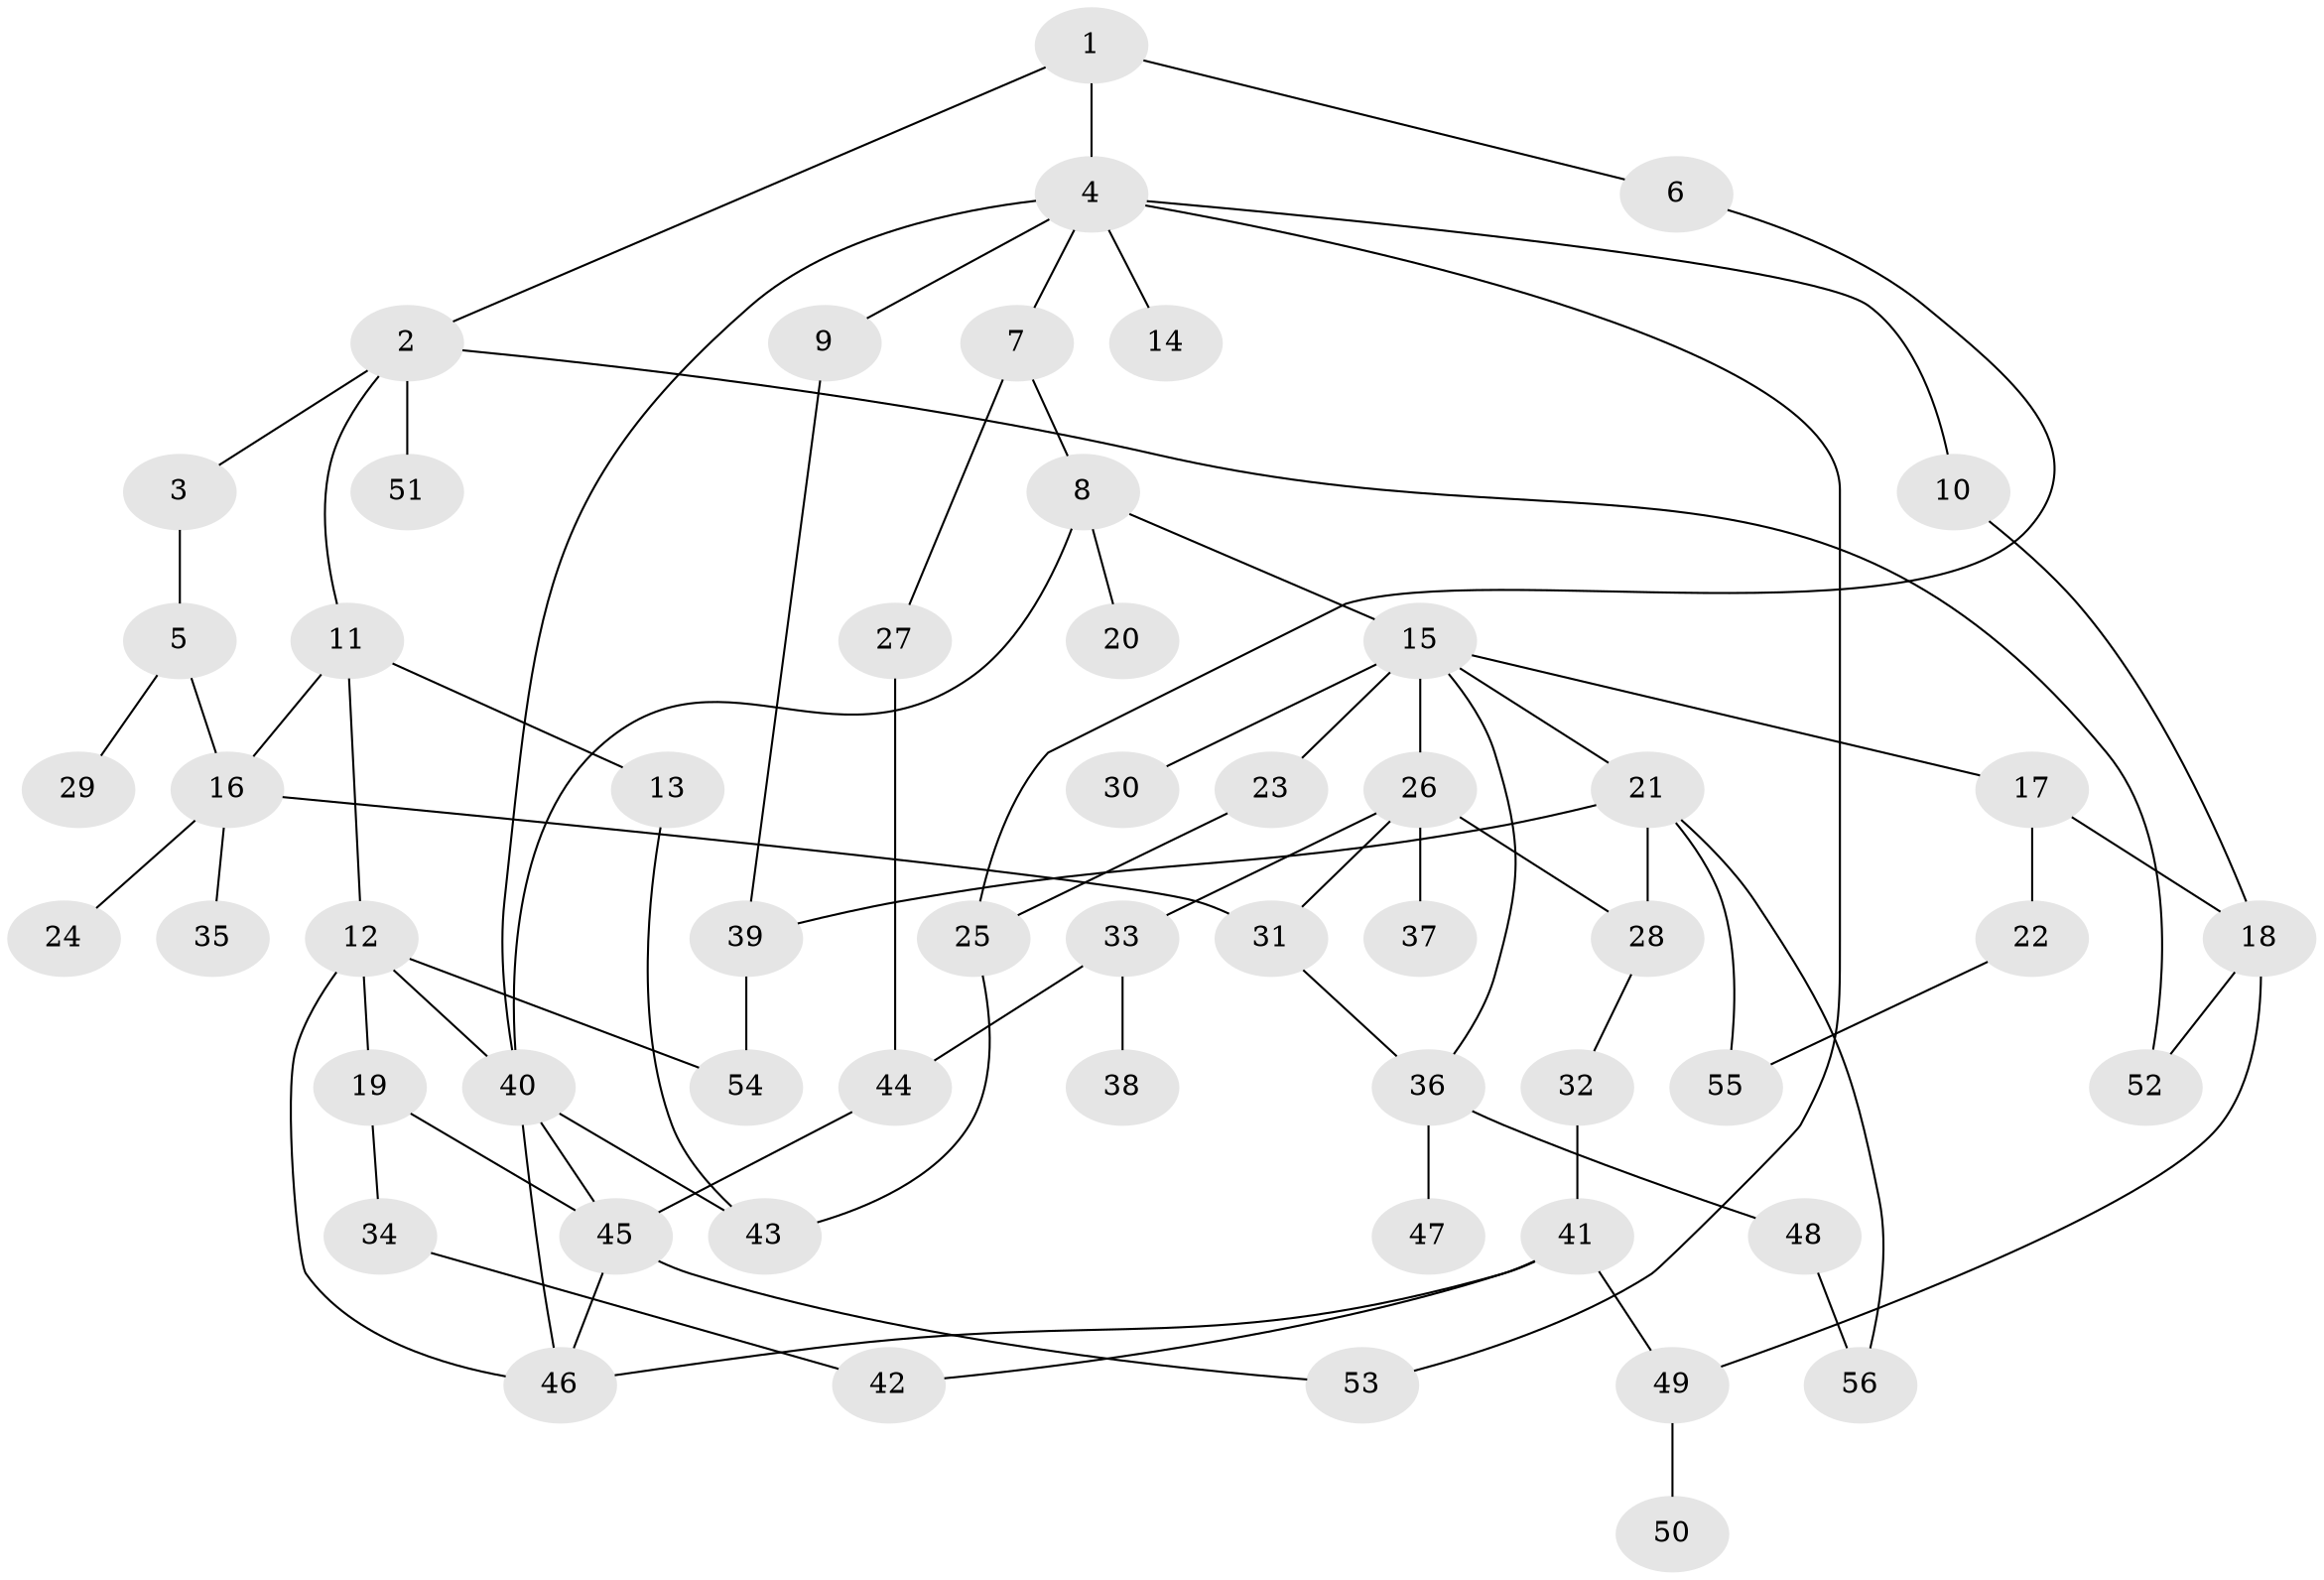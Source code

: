 // coarse degree distribution, {9: 0.0625, 3: 0.125, 10: 0.0625, 6: 0.0625, 1: 0.3125, 2: 0.25, 5: 0.125}
// Generated by graph-tools (version 1.1) at 2025/17/03/04/25 18:17:03]
// undirected, 56 vertices, 79 edges
graph export_dot {
graph [start="1"]
  node [color=gray90,style=filled];
  1;
  2;
  3;
  4;
  5;
  6;
  7;
  8;
  9;
  10;
  11;
  12;
  13;
  14;
  15;
  16;
  17;
  18;
  19;
  20;
  21;
  22;
  23;
  24;
  25;
  26;
  27;
  28;
  29;
  30;
  31;
  32;
  33;
  34;
  35;
  36;
  37;
  38;
  39;
  40;
  41;
  42;
  43;
  44;
  45;
  46;
  47;
  48;
  49;
  50;
  51;
  52;
  53;
  54;
  55;
  56;
  1 -- 2;
  1 -- 4;
  1 -- 6;
  2 -- 3;
  2 -- 11;
  2 -- 51;
  2 -- 52;
  3 -- 5;
  4 -- 7;
  4 -- 9;
  4 -- 10;
  4 -- 14;
  4 -- 53;
  4 -- 40;
  5 -- 16;
  5 -- 29;
  6 -- 25;
  7 -- 8;
  7 -- 27;
  8 -- 15;
  8 -- 20;
  8 -- 40;
  9 -- 39;
  10 -- 18;
  11 -- 12;
  11 -- 13;
  11 -- 16;
  12 -- 19;
  12 -- 54;
  12 -- 46;
  12 -- 40;
  13 -- 43;
  15 -- 17;
  15 -- 21;
  15 -- 23;
  15 -- 26;
  15 -- 30;
  15 -- 36;
  16 -- 24;
  16 -- 35;
  16 -- 31;
  17 -- 18;
  17 -- 22;
  18 -- 49;
  18 -- 52;
  19 -- 34;
  19 -- 45;
  21 -- 28;
  21 -- 39;
  21 -- 55;
  21 -- 56;
  22 -- 55;
  23 -- 25;
  25 -- 43;
  26 -- 31;
  26 -- 33;
  26 -- 37;
  26 -- 28;
  27 -- 44;
  28 -- 32;
  31 -- 36;
  32 -- 41;
  33 -- 38;
  33 -- 44;
  34 -- 42;
  36 -- 47;
  36 -- 48;
  39 -- 54;
  40 -- 45;
  40 -- 46;
  40 -- 43;
  41 -- 46;
  41 -- 49;
  41 -- 42;
  44 -- 45;
  45 -- 46;
  45 -- 53;
  48 -- 56;
  49 -- 50;
}
